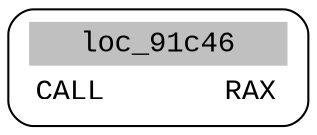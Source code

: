 digraph asm_graph {
1941 [
shape="Mrecord" fontname="Courier New"label =<<table border="0" cellborder="0" cellpadding="3"><tr><td align="center" colspan="2" bgcolor="grey">loc_91c46</td></tr><tr><td align="left">CALL       RAX</td></tr></table>> ];
}
